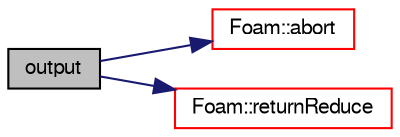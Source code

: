 digraph "output"
{
  bgcolor="transparent";
  edge [fontname="FreeSans",fontsize="10",labelfontname="FreeSans",labelfontsize="10"];
  node [fontname="FreeSans",fontsize="10",shape=record];
  rankdir="LR";
  Node376 [label="output",height=0.2,width=0.4,color="black", fillcolor="grey75", style="filled", fontcolor="black"];
  Node376 -> Node377 [color="midnightblue",fontsize="10",style="solid",fontname="FreeSans"];
  Node377 [label="Foam::abort",height=0.2,width=0.4,color="red",URL="$a21124.html#a447107a607d03e417307c203fa5fb44b"];
  Node376 -> Node420 [color="midnightblue",fontsize="10",style="solid",fontname="FreeSans"];
  Node420 [label="Foam::returnReduce",height=0.2,width=0.4,color="red",URL="$a21124.html#a8d528a67d2a9c6fe4fb94bc86872624b"];
}
